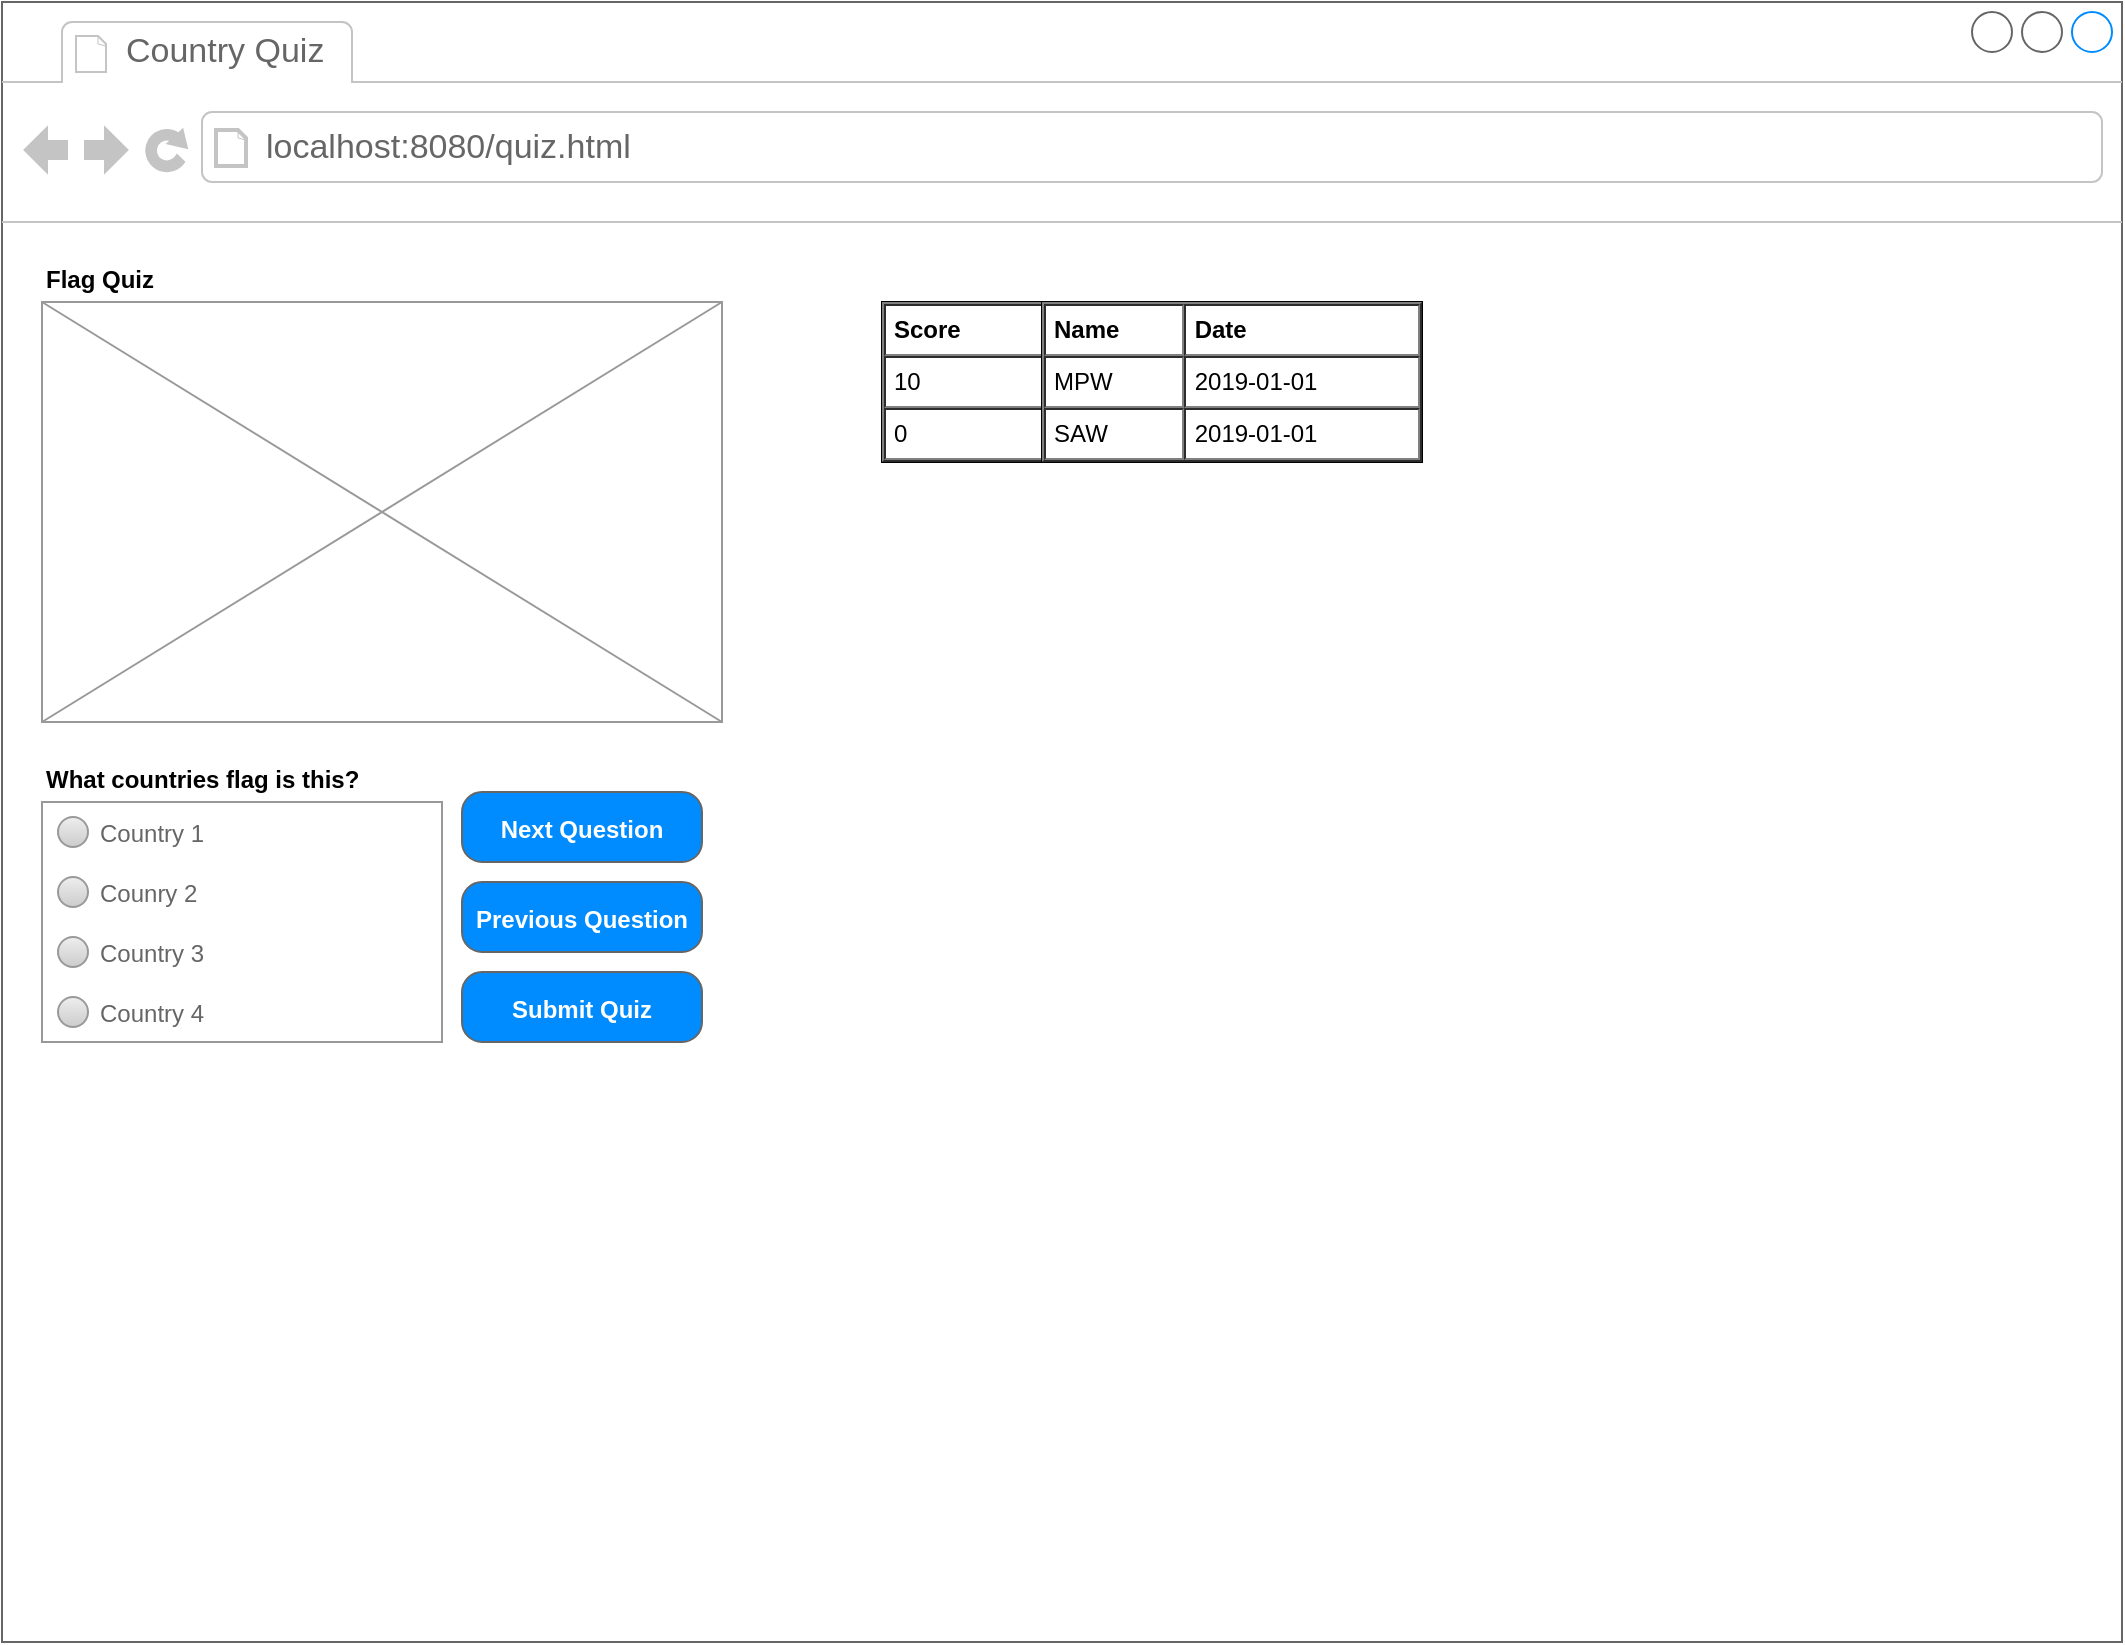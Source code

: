 <mxfile version="12.3.3" type="device" pages="1"><diagram name="Page-1" id="03018318-947c-dd8e-b7a3-06fadd420f32"><mxGraphModel dx="1408" dy="699" grid="1" gridSize="10" guides="1" tooltips="1" connect="1" arrows="1" fold="1" page="1" pageScale="1" pageWidth="1100" pageHeight="850" background="#ffffff" math="0" shadow="0"><root><mxCell id="0"/><mxCell id="1" parent="0"/><mxCell id="kWDo5-Wop_E0vqSusH0F-1" value="" style="strokeWidth=1;shadow=0;dashed=0;align=center;html=1;shape=mxgraph.mockup.containers.browserWindow;rSize=0;strokeColor=#666666;strokeColor2=#008cff;strokeColor3=#c4c4c4;mainText=,;recursiveResize=0;fontColor=#000000;" vertex="1" parent="1"><mxGeometry x="20" y="20" width="1060" height="820" as="geometry"/></mxCell><mxCell id="kWDo5-Wop_E0vqSusH0F-2" value="Country Quiz" style="strokeWidth=1;shadow=0;dashed=0;align=center;html=1;shape=mxgraph.mockup.containers.anchor;fontSize=17;fontColor=#666666;align=left;" vertex="1" parent="kWDo5-Wop_E0vqSusH0F-1"><mxGeometry x="60" y="12" width="110" height="26" as="geometry"/></mxCell><mxCell id="kWDo5-Wop_E0vqSusH0F-3" value="localhost:8080/quiz.html" style="strokeWidth=1;shadow=0;dashed=0;align=center;html=1;shape=mxgraph.mockup.containers.anchor;rSize=0;fontSize=17;fontColor=#666666;align=left;" vertex="1" parent="kWDo5-Wop_E0vqSusH0F-1"><mxGeometry x="130" y="60" width="250" height="26" as="geometry"/></mxCell><mxCell id="kWDo5-Wop_E0vqSusH0F-4" value="&lt;b&gt;Flag Quiz&lt;/b&gt;" style="text;spacingTop=-5;whiteSpace=wrap;html=1;align=left;fontSize=12;fontFamily=Helvetica;fillColor=none;strokeColor=none;" vertex="1" parent="kWDo5-Wop_E0vqSusH0F-1"><mxGeometry x="20" y="130" width="250" height="20" as="geometry"/></mxCell><mxCell id="kWDo5-Wop_E0vqSusH0F-5" value="" style="verticalLabelPosition=bottom;shadow=0;dashed=0;align=center;html=1;verticalAlign=top;strokeWidth=1;shape=mxgraph.mockup.graphics.simpleIcon;strokeColor=#999999;" vertex="1" parent="kWDo5-Wop_E0vqSusH0F-1"><mxGeometry x="20" y="150" width="340" height="210" as="geometry"/></mxCell><mxCell id="kWDo5-Wop_E0vqSusH0F-6" value="&lt;b&gt;What countries flag is this?&lt;/b&gt;" style="text;spacingTop=-5;whiteSpace=wrap;html=1;align=left;fontSize=12;fontFamily=Helvetica;fillColor=none;strokeColor=none;" vertex="1" parent="kWDo5-Wop_E0vqSusH0F-1"><mxGeometry x="20" y="380" width="250" height="20" as="geometry"/></mxCell><mxCell id="kWDo5-Wop_E0vqSusH0F-7" value="" style="strokeWidth=1;shadow=0;dashed=0;align=center;html=1;shape=mxgraph.mockup.forms.rrect;rSize=0;strokeColor=#999999;fillColor=#ffffff;recursiveResize=0;" vertex="1" parent="kWDo5-Wop_E0vqSusH0F-1"><mxGeometry x="20" y="400" width="200" height="120" as="geometry"/></mxCell><mxCell id="kWDo5-Wop_E0vqSusH0F-8" value="&lt;font style=&quot;font-size: 12px&quot;&gt;Country 1&lt;/font&gt;" style="shape=ellipse;rSize=0;fillColor=#eeeeee;strokeColor=#999999;gradientColor=#cccccc;html=1;align=left;spacingLeft=4;fontSize=17;fontColor=#666666;labelPosition=right;" vertex="1" parent="kWDo5-Wop_E0vqSusH0F-7"><mxGeometry x="8" y="7.5" width="15" height="15" as="geometry"/></mxCell><mxCell id="kWDo5-Wop_E0vqSusH0F-9" value="&lt;font style=&quot;font-size: 12px&quot;&gt;Counry 2&lt;/font&gt;" style="shape=ellipse;rSize=0;fillColor=#eeeeee;strokeColor=#999999;gradientColor=#cccccc;html=1;align=left;spacingLeft=4;fontSize=17;fontColor=#666666;labelPosition=right;" vertex="1" parent="kWDo5-Wop_E0vqSusH0F-7"><mxGeometry x="8" y="37.5" width="15" height="15" as="geometry"/></mxCell><mxCell id="kWDo5-Wop_E0vqSusH0F-12" value="&lt;font style=&quot;font-size: 12px&quot;&gt;Country 4&lt;/font&gt;" style="shape=ellipse;rSize=0;fillColor=#eeeeee;strokeColor=#999999;gradientColor=#cccccc;html=1;align=left;spacingLeft=4;fontSize=17;fontColor=#666666;labelPosition=right;" vertex="1" parent="kWDo5-Wop_E0vqSusH0F-7"><mxGeometry x="8" y="97.5" width="15" height="15" as="geometry"/></mxCell><mxCell id="kWDo5-Wop_E0vqSusH0F-16" value="&lt;font style=&quot;font-size: 12px&quot;&gt;Country 3&lt;/font&gt;" style="shape=ellipse;rSize=0;fillColor=#eeeeee;strokeColor=#999999;gradientColor=#cccccc;html=1;align=left;spacingLeft=4;fontSize=17;fontColor=#666666;labelPosition=right;" vertex="1" parent="kWDo5-Wop_E0vqSusH0F-7"><mxGeometry x="8" y="67.5" width="15" height="15" as="geometry"/></mxCell><mxCell id="kWDo5-Wop_E0vqSusH0F-19" value="&lt;span style=&quot;font-size: 12px&quot;&gt;Next Question&lt;/span&gt;" style="strokeWidth=1;shadow=0;dashed=0;align=center;html=1;shape=mxgraph.mockup.buttons.button;strokeColor=#666666;fontColor=#ffffff;mainText=;buttonStyle=round;fontSize=17;fontStyle=1;fillColor=#008cff;whiteSpace=wrap;" vertex="1" parent="kWDo5-Wop_E0vqSusH0F-1"><mxGeometry x="230" y="395" width="120" height="35" as="geometry"/></mxCell><mxCell id="kWDo5-Wop_E0vqSusH0F-20" value="&lt;font style=&quot;font-size: 12px&quot;&gt;Previous Question&lt;/font&gt;" style="strokeWidth=1;shadow=0;dashed=0;align=center;html=1;shape=mxgraph.mockup.buttons.button;strokeColor=#666666;fontColor=#ffffff;mainText=;buttonStyle=round;fontSize=17;fontStyle=1;fillColor=#008cff;whiteSpace=wrap;" vertex="1" parent="kWDo5-Wop_E0vqSusH0F-1"><mxGeometry x="230" y="440" width="120" height="35" as="geometry"/></mxCell><mxCell id="kWDo5-Wop_E0vqSusH0F-21" value="&lt;font style=&quot;font-size: 12px&quot;&gt;Submit Quiz&lt;/font&gt;" style="strokeWidth=1;shadow=0;dashed=0;align=center;html=1;shape=mxgraph.mockup.buttons.button;strokeColor=#666666;fontColor=#ffffff;mainText=;buttonStyle=round;fontSize=17;fontStyle=1;fillColor=#008cff;whiteSpace=wrap;" vertex="1" parent="kWDo5-Wop_E0vqSusH0F-1"><mxGeometry x="230" y="485" width="120" height="35" as="geometry"/></mxCell><mxCell id="kWDo5-Wop_E0vqSusH0F-25" value="&lt;table cellpadding=&quot;4&quot; cellspacing=&quot;0&quot; border=&quot;1&quot; style=&quot;font-size: 1em ; width: 100% ; height: 100%&quot;&gt;&lt;tbody&gt;&lt;tr&gt;&lt;th&gt;Score&lt;/th&gt;&lt;th&gt;&lt;/th&gt;&lt;/tr&gt;&lt;tr&gt;&lt;td&gt;10&lt;/td&gt;&lt;td&gt;&lt;/td&gt;&lt;/tr&gt;&lt;tr&gt;&lt;td&gt;0&lt;/td&gt;&lt;td&gt;&lt;br&gt;&lt;/td&gt;&lt;/tr&gt;&lt;/tbody&gt;&lt;/table&gt; " style="verticalAlign=top;align=left;overflow=fill;fontSize=12;fontFamily=Helvetica;html=1" vertex="1" parent="kWDo5-Wop_E0vqSusH0F-1"><mxGeometry x="440" y="150" width="110" height="80" as="geometry"/></mxCell><mxCell id="kWDo5-Wop_E0vqSusH0F-22" value="&lt;table cellpadding=&quot;4&quot; cellspacing=&quot;0&quot; border=&quot;1&quot; style=&quot;font-size: 1em ; width: 100% ; height: 100%&quot;&gt;&lt;tbody&gt;&lt;tr&gt;&lt;th&gt;Name&lt;/th&gt;&lt;th&gt;Date&lt;/th&gt;&lt;/tr&gt;&lt;tr&gt;&lt;td&gt;MPW&lt;/td&gt;&lt;td&gt;2019-01-01&lt;/td&gt;&lt;/tr&gt;&lt;tr&gt;&lt;td&gt;SAW&lt;/td&gt;&lt;td&gt;2019-01-01&lt;/td&gt;&lt;/tr&gt;&lt;/tbody&gt;&lt;/table&gt; " style="verticalAlign=top;align=left;overflow=fill;fontSize=12;fontFamily=Helvetica;html=1" vertex="1" parent="kWDo5-Wop_E0vqSusH0F-1"><mxGeometry x="520" y="150" width="190" height="80" as="geometry"/></mxCell></root></mxGraphModel></diagram></mxfile>